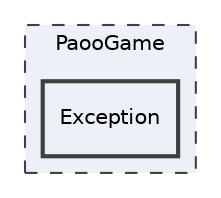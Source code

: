 digraph "PaooGame/Exception"
{
 // LATEX_PDF_SIZE
  edge [fontname="Helvetica",fontsize="10",labelfontname="Helvetica",labelfontsize="10"];
  node [fontname="Helvetica",fontsize="10",shape=record];
  compound=true
  subgraph clusterdir_b74d128e4f73e7cbb693cd984ddee52f {
    graph [ bgcolor="#edf0f7", pencolor="grey25", style="filled,dashed,", label="PaooGame", fontname="Helvetica", fontsize="10", URL="dir_b74d128e4f73e7cbb693cd984ddee52f.html"]
  dir_10e3e5403ad367a859d4974131a70ff3 [shape=box, label="Exception", style="filled,bold,", fillcolor="#edf0f7", color="grey25", URL="dir_10e3e5403ad367a859d4974131a70ff3.html"];
  }
}
